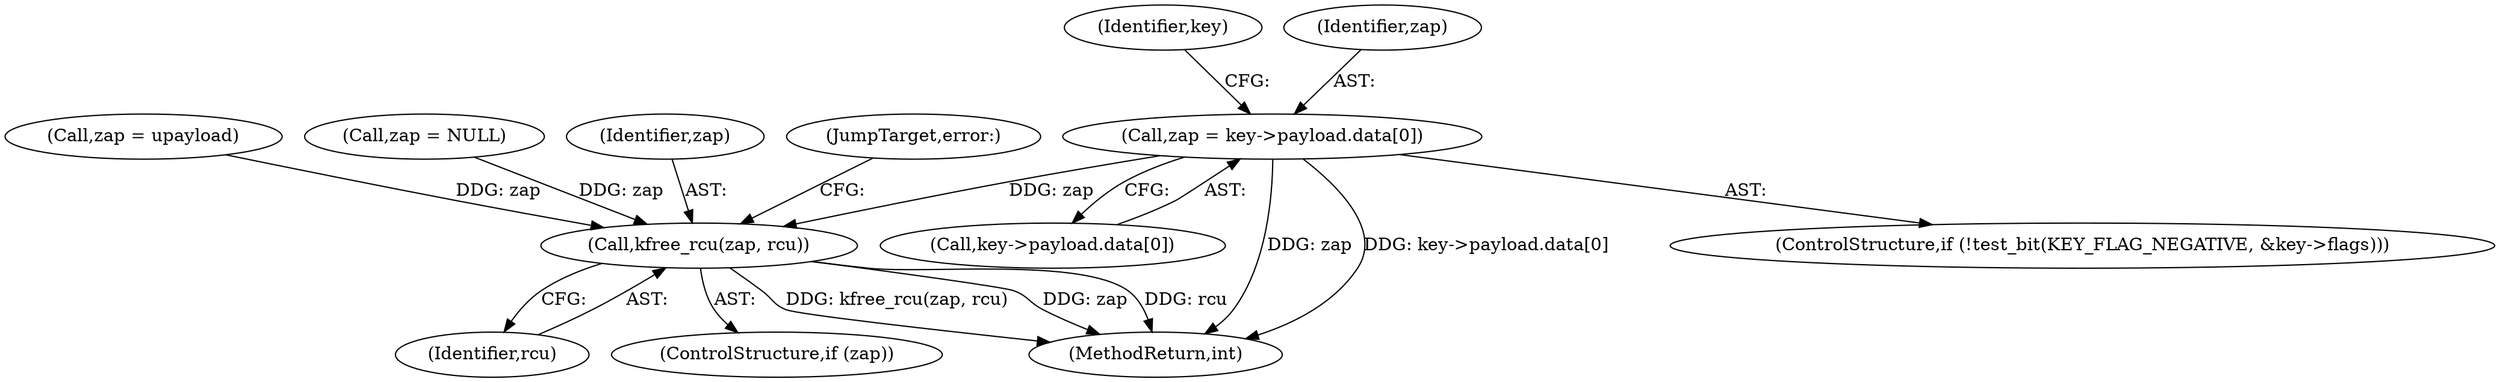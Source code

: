 digraph "0_linux_096fe9eaea40a17e125569f9e657e34cdb6d73bd_1@array" {
"1000185" [label="(Call,zap = key->payload.data[0])"];
"1000208" [label="(Call,kfree_rcu(zap, rcu))"];
"1000214" [label="(MethodReturn,int)"];
"1000210" [label="(Identifier,rcu)"];
"1000177" [label="(ControlStructure,if (!test_bit(KEY_FLAG_NEGATIVE, &key->flags)))"];
"1000206" [label="(ControlStructure,if (zap))"];
"1000187" [label="(Call,key->payload.data[0])"];
"1000164" [label="(Call,zap = upayload)"];
"1000199" [label="(Identifier,key)"];
"1000195" [label="(Call,zap = NULL)"];
"1000208" [label="(Call,kfree_rcu(zap, rcu))"];
"1000209" [label="(Identifier,zap)"];
"1000211" [label="(JumpTarget,error:)"];
"1000186" [label="(Identifier,zap)"];
"1000185" [label="(Call,zap = key->payload.data[0])"];
"1000185" -> "1000177"  [label="AST: "];
"1000185" -> "1000187"  [label="CFG: "];
"1000186" -> "1000185"  [label="AST: "];
"1000187" -> "1000185"  [label="AST: "];
"1000199" -> "1000185"  [label="CFG: "];
"1000185" -> "1000214"  [label="DDG: zap"];
"1000185" -> "1000214"  [label="DDG: key->payload.data[0]"];
"1000185" -> "1000208"  [label="DDG: zap"];
"1000208" -> "1000206"  [label="AST: "];
"1000208" -> "1000210"  [label="CFG: "];
"1000209" -> "1000208"  [label="AST: "];
"1000210" -> "1000208"  [label="AST: "];
"1000211" -> "1000208"  [label="CFG: "];
"1000208" -> "1000214"  [label="DDG: zap"];
"1000208" -> "1000214"  [label="DDG: rcu"];
"1000208" -> "1000214"  [label="DDG: kfree_rcu(zap, rcu)"];
"1000195" -> "1000208"  [label="DDG: zap"];
"1000164" -> "1000208"  [label="DDG: zap"];
}
